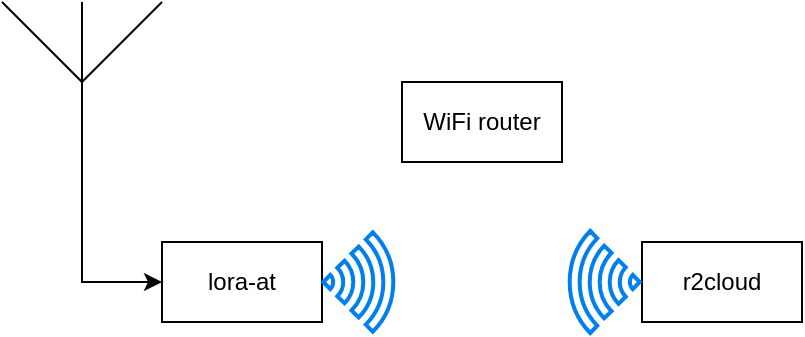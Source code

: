 <mxfile version="22.1.17" type="device">
  <diagram name="Page-1" id="E7dQQrjD5Hpwq3ozQLwh">
    <mxGraphModel dx="1434" dy="802" grid="1" gridSize="10" guides="1" tooltips="1" connect="1" arrows="1" fold="1" page="1" pageScale="1" pageWidth="827" pageHeight="1169" math="0" shadow="0">
      <root>
        <mxCell id="0" />
        <mxCell id="1" parent="0" />
        <mxCell id="0R7TZ4LiGSo9jSSrpEN1-3" style="edgeStyle=orthogonalEdgeStyle;rounded=0;orthogonalLoop=1;jettySize=auto;html=1;entryX=0;entryY=0.5;entryDx=0;entryDy=0;" edge="1" parent="1" source="0R7TZ4LiGSo9jSSrpEN1-1" target="0R7TZ4LiGSo9jSSrpEN1-2">
          <mxGeometry relative="1" as="geometry" />
        </mxCell>
        <mxCell id="0R7TZ4LiGSo9jSSrpEN1-1" value="" style="verticalLabelPosition=bottom;shadow=0;dashed=0;align=center;html=1;verticalAlign=top;shape=mxgraph.electrical.radio.aerial_-_antenna_1;" vertex="1" parent="1">
          <mxGeometry x="120" y="80" width="80" height="100" as="geometry" />
        </mxCell>
        <mxCell id="0R7TZ4LiGSo9jSSrpEN1-2" value="lora-at" style="rounded=0;whiteSpace=wrap;html=1;" vertex="1" parent="1">
          <mxGeometry x="200" y="200" width="80" height="40" as="geometry" />
        </mxCell>
        <mxCell id="0R7TZ4LiGSo9jSSrpEN1-4" value="WiFi router" style="rounded=0;whiteSpace=wrap;html=1;" vertex="1" parent="1">
          <mxGeometry x="320" y="120" width="80" height="40" as="geometry" />
        </mxCell>
        <mxCell id="0R7TZ4LiGSo9jSSrpEN1-5" value="r2cloud" style="rounded=0;whiteSpace=wrap;html=1;" vertex="1" parent="1">
          <mxGeometry x="440" y="200" width="80" height="40" as="geometry" />
        </mxCell>
        <mxCell id="0R7TZ4LiGSo9jSSrpEN1-6" value="" style="html=1;verticalLabelPosition=bottom;align=center;labelBackgroundColor=#ffffff;verticalAlign=top;strokeWidth=2;strokeColor=#0080F0;shadow=0;dashed=0;shape=mxgraph.ios7.icons.wifi;pointerEvents=1;rotation=90;" vertex="1" parent="1">
          <mxGeometry x="273.3" y="202.5" width="49.7" height="35" as="geometry" />
        </mxCell>
        <mxCell id="0R7TZ4LiGSo9jSSrpEN1-7" value="" style="html=1;verticalLabelPosition=bottom;align=center;labelBackgroundColor=#ffffff;verticalAlign=top;strokeWidth=2;strokeColor=#0080F0;shadow=0;dashed=0;shape=mxgraph.ios7.icons.wifi;pointerEvents=1;rotation=-90;" vertex="1" parent="1">
          <mxGeometry x="395.85" y="202.5" width="51" height="35" as="geometry" />
        </mxCell>
      </root>
    </mxGraphModel>
  </diagram>
</mxfile>
